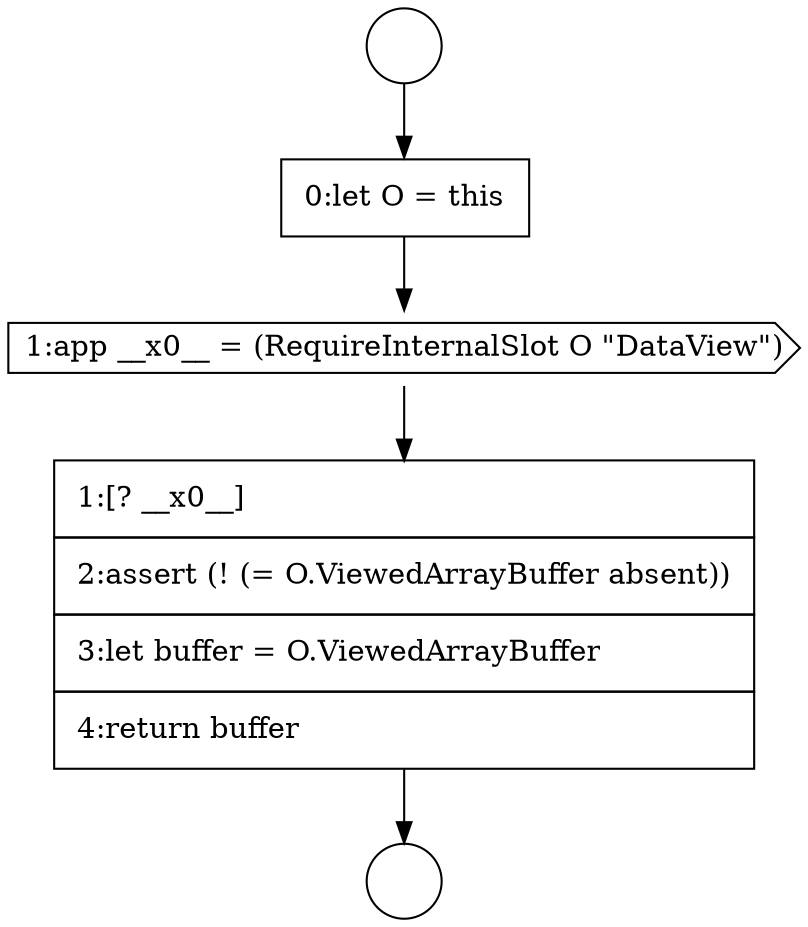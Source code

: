 digraph {
  node17639 [shape=circle label=" " color="black" fillcolor="white" style=filled]
  node17641 [shape=cds, label=<<font color="black">1:app __x0__ = (RequireInternalSlot O &quot;DataView&quot;)</font>> color="black" fillcolor="white" style=filled]
  node17642 [shape=none, margin=0, label=<<font color="black">
    <table border="0" cellborder="1" cellspacing="0" cellpadding="10">
      <tr><td align="left">1:[? __x0__]</td></tr>
      <tr><td align="left">2:assert (! (= O.ViewedArrayBuffer absent))</td></tr>
      <tr><td align="left">3:let buffer = O.ViewedArrayBuffer</td></tr>
      <tr><td align="left">4:return buffer</td></tr>
    </table>
  </font>> color="black" fillcolor="white" style=filled]
  node17638 [shape=circle label=" " color="black" fillcolor="white" style=filled]
  node17640 [shape=none, margin=0, label=<<font color="black">
    <table border="0" cellborder="1" cellspacing="0" cellpadding="10">
      <tr><td align="left">0:let O = this</td></tr>
    </table>
  </font>> color="black" fillcolor="white" style=filled]
  node17638 -> node17640 [ color="black"]
  node17640 -> node17641 [ color="black"]
  node17641 -> node17642 [ color="black"]
  node17642 -> node17639 [ color="black"]
}

